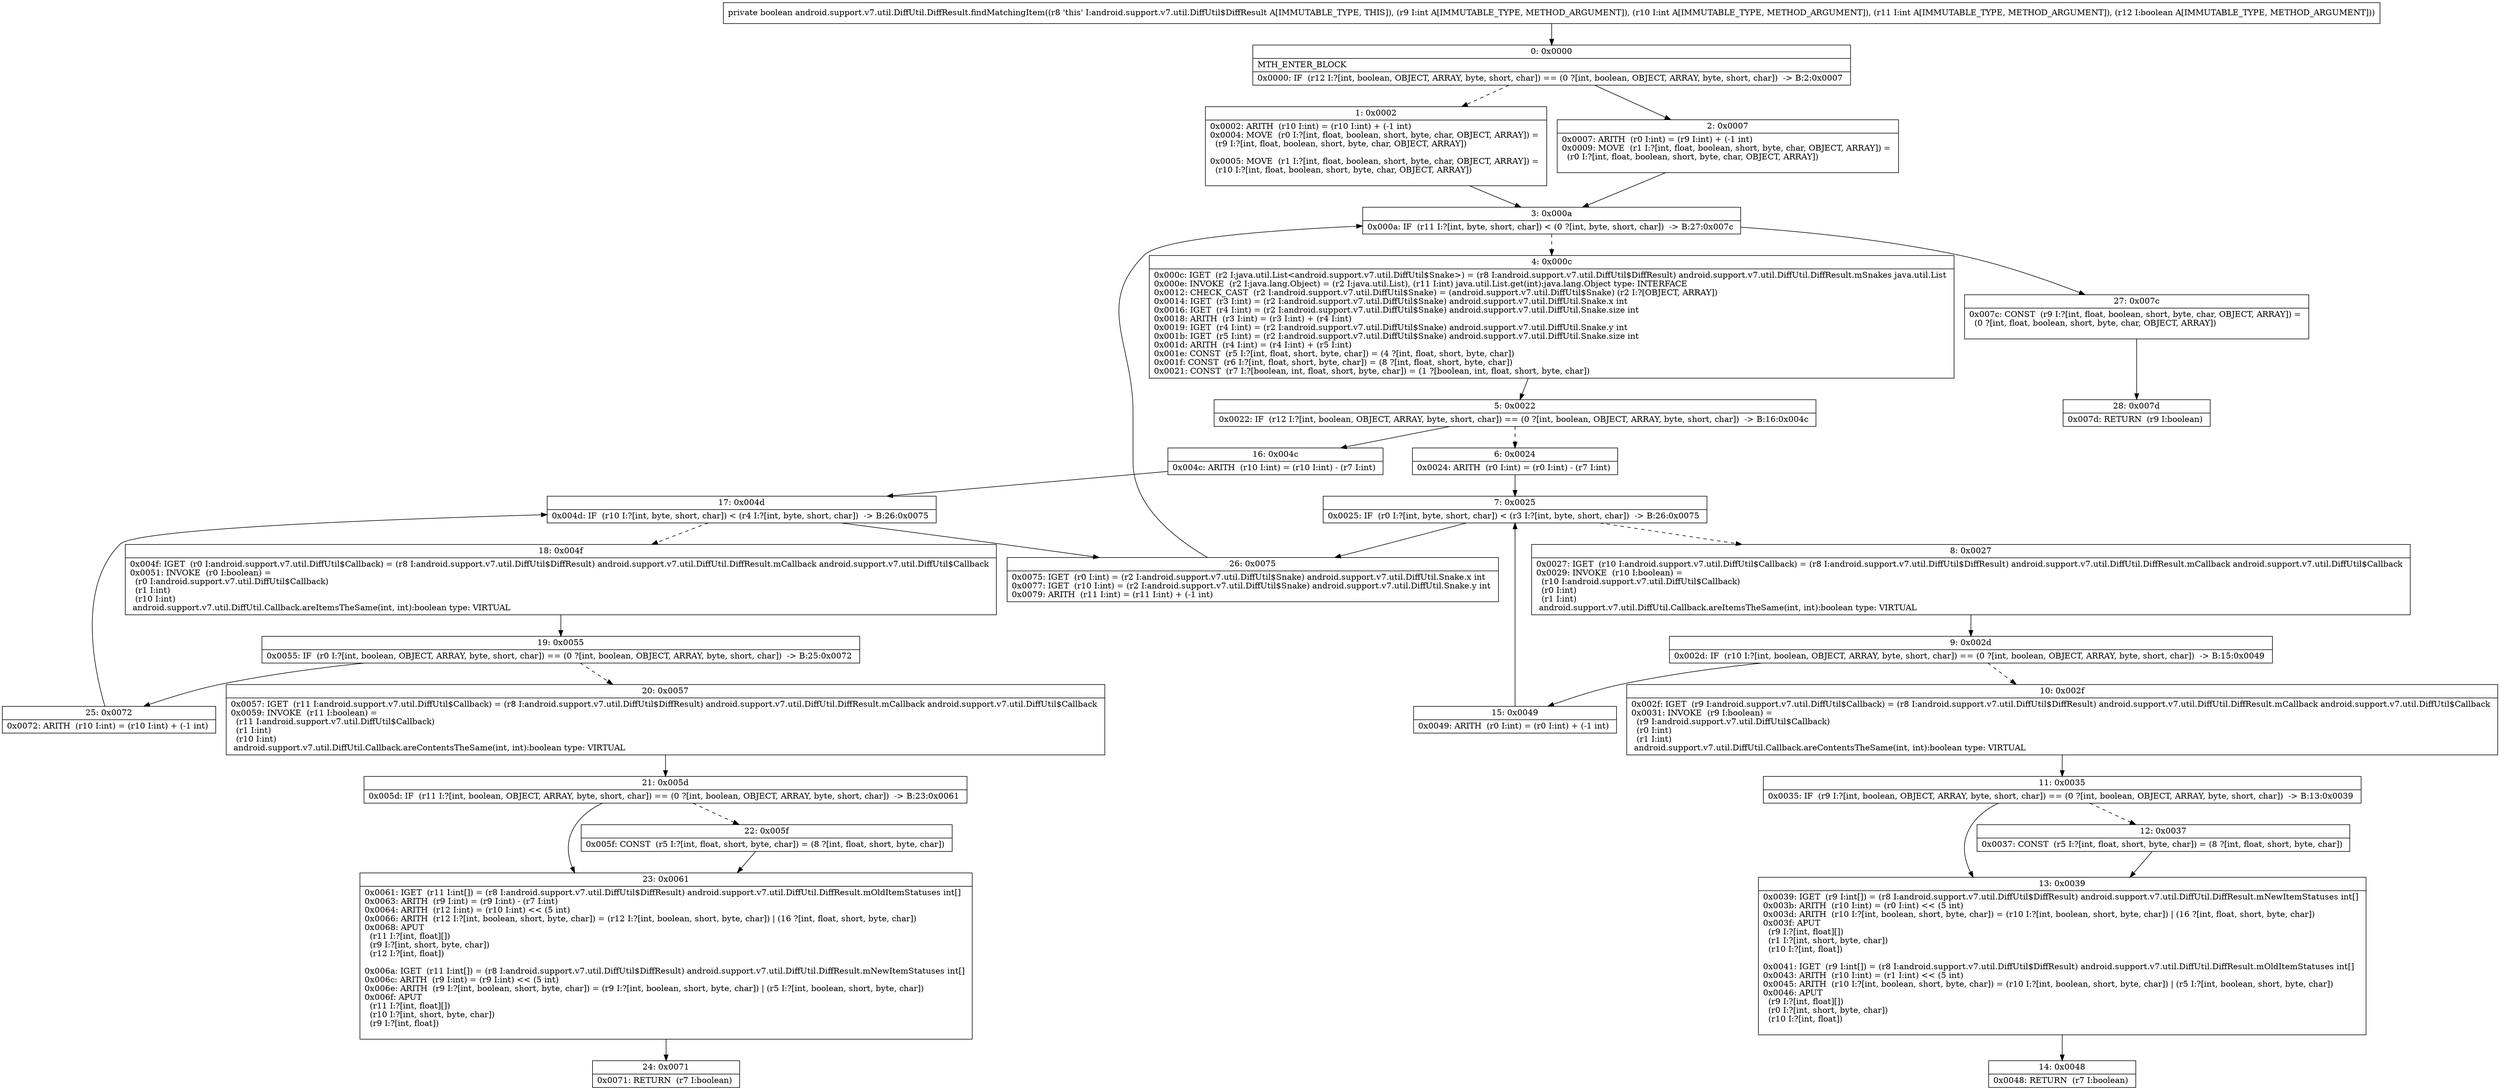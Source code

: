 digraph "CFG forandroid.support.v7.util.DiffUtil.DiffResult.findMatchingItem(IIIZ)Z" {
Node_0 [shape=record,label="{0\:\ 0x0000|MTH_ENTER_BLOCK\l|0x0000: IF  (r12 I:?[int, boolean, OBJECT, ARRAY, byte, short, char]) == (0 ?[int, boolean, OBJECT, ARRAY, byte, short, char])  \-\> B:2:0x0007 \l}"];
Node_1 [shape=record,label="{1\:\ 0x0002|0x0002: ARITH  (r10 I:int) = (r10 I:int) + (\-1 int) \l0x0004: MOVE  (r0 I:?[int, float, boolean, short, byte, char, OBJECT, ARRAY]) = \l  (r9 I:?[int, float, boolean, short, byte, char, OBJECT, ARRAY])\l \l0x0005: MOVE  (r1 I:?[int, float, boolean, short, byte, char, OBJECT, ARRAY]) = \l  (r10 I:?[int, float, boolean, short, byte, char, OBJECT, ARRAY])\l \l}"];
Node_2 [shape=record,label="{2\:\ 0x0007|0x0007: ARITH  (r0 I:int) = (r9 I:int) + (\-1 int) \l0x0009: MOVE  (r1 I:?[int, float, boolean, short, byte, char, OBJECT, ARRAY]) = \l  (r0 I:?[int, float, boolean, short, byte, char, OBJECT, ARRAY])\l \l}"];
Node_3 [shape=record,label="{3\:\ 0x000a|0x000a: IF  (r11 I:?[int, byte, short, char]) \< (0 ?[int, byte, short, char])  \-\> B:27:0x007c \l}"];
Node_4 [shape=record,label="{4\:\ 0x000c|0x000c: IGET  (r2 I:java.util.List\<android.support.v7.util.DiffUtil$Snake\>) = (r8 I:android.support.v7.util.DiffUtil$DiffResult) android.support.v7.util.DiffUtil.DiffResult.mSnakes java.util.List \l0x000e: INVOKE  (r2 I:java.lang.Object) = (r2 I:java.util.List), (r11 I:int) java.util.List.get(int):java.lang.Object type: INTERFACE \l0x0012: CHECK_CAST  (r2 I:android.support.v7.util.DiffUtil$Snake) = (android.support.v7.util.DiffUtil$Snake) (r2 I:?[OBJECT, ARRAY]) \l0x0014: IGET  (r3 I:int) = (r2 I:android.support.v7.util.DiffUtil$Snake) android.support.v7.util.DiffUtil.Snake.x int \l0x0016: IGET  (r4 I:int) = (r2 I:android.support.v7.util.DiffUtil$Snake) android.support.v7.util.DiffUtil.Snake.size int \l0x0018: ARITH  (r3 I:int) = (r3 I:int) + (r4 I:int) \l0x0019: IGET  (r4 I:int) = (r2 I:android.support.v7.util.DiffUtil$Snake) android.support.v7.util.DiffUtil.Snake.y int \l0x001b: IGET  (r5 I:int) = (r2 I:android.support.v7.util.DiffUtil$Snake) android.support.v7.util.DiffUtil.Snake.size int \l0x001d: ARITH  (r4 I:int) = (r4 I:int) + (r5 I:int) \l0x001e: CONST  (r5 I:?[int, float, short, byte, char]) = (4 ?[int, float, short, byte, char]) \l0x001f: CONST  (r6 I:?[int, float, short, byte, char]) = (8 ?[int, float, short, byte, char]) \l0x0021: CONST  (r7 I:?[boolean, int, float, short, byte, char]) = (1 ?[boolean, int, float, short, byte, char]) \l}"];
Node_5 [shape=record,label="{5\:\ 0x0022|0x0022: IF  (r12 I:?[int, boolean, OBJECT, ARRAY, byte, short, char]) == (0 ?[int, boolean, OBJECT, ARRAY, byte, short, char])  \-\> B:16:0x004c \l}"];
Node_6 [shape=record,label="{6\:\ 0x0024|0x0024: ARITH  (r0 I:int) = (r0 I:int) \- (r7 I:int) \l}"];
Node_7 [shape=record,label="{7\:\ 0x0025|0x0025: IF  (r0 I:?[int, byte, short, char]) \< (r3 I:?[int, byte, short, char])  \-\> B:26:0x0075 \l}"];
Node_8 [shape=record,label="{8\:\ 0x0027|0x0027: IGET  (r10 I:android.support.v7.util.DiffUtil$Callback) = (r8 I:android.support.v7.util.DiffUtil$DiffResult) android.support.v7.util.DiffUtil.DiffResult.mCallback android.support.v7.util.DiffUtil$Callback \l0x0029: INVOKE  (r10 I:boolean) = \l  (r10 I:android.support.v7.util.DiffUtil$Callback)\l  (r0 I:int)\l  (r1 I:int)\l android.support.v7.util.DiffUtil.Callback.areItemsTheSame(int, int):boolean type: VIRTUAL \l}"];
Node_9 [shape=record,label="{9\:\ 0x002d|0x002d: IF  (r10 I:?[int, boolean, OBJECT, ARRAY, byte, short, char]) == (0 ?[int, boolean, OBJECT, ARRAY, byte, short, char])  \-\> B:15:0x0049 \l}"];
Node_10 [shape=record,label="{10\:\ 0x002f|0x002f: IGET  (r9 I:android.support.v7.util.DiffUtil$Callback) = (r8 I:android.support.v7.util.DiffUtil$DiffResult) android.support.v7.util.DiffUtil.DiffResult.mCallback android.support.v7.util.DiffUtil$Callback \l0x0031: INVOKE  (r9 I:boolean) = \l  (r9 I:android.support.v7.util.DiffUtil$Callback)\l  (r0 I:int)\l  (r1 I:int)\l android.support.v7.util.DiffUtil.Callback.areContentsTheSame(int, int):boolean type: VIRTUAL \l}"];
Node_11 [shape=record,label="{11\:\ 0x0035|0x0035: IF  (r9 I:?[int, boolean, OBJECT, ARRAY, byte, short, char]) == (0 ?[int, boolean, OBJECT, ARRAY, byte, short, char])  \-\> B:13:0x0039 \l}"];
Node_12 [shape=record,label="{12\:\ 0x0037|0x0037: CONST  (r5 I:?[int, float, short, byte, char]) = (8 ?[int, float, short, byte, char]) \l}"];
Node_13 [shape=record,label="{13\:\ 0x0039|0x0039: IGET  (r9 I:int[]) = (r8 I:android.support.v7.util.DiffUtil$DiffResult) android.support.v7.util.DiffUtil.DiffResult.mNewItemStatuses int[] \l0x003b: ARITH  (r10 I:int) = (r0 I:int) \<\< (5 int) \l0x003d: ARITH  (r10 I:?[int, boolean, short, byte, char]) = (r10 I:?[int, boolean, short, byte, char]) \| (16 ?[int, float, short, byte, char]) \l0x003f: APUT  \l  (r9 I:?[int, float][])\l  (r1 I:?[int, short, byte, char])\l  (r10 I:?[int, float])\l \l0x0041: IGET  (r9 I:int[]) = (r8 I:android.support.v7.util.DiffUtil$DiffResult) android.support.v7.util.DiffUtil.DiffResult.mOldItemStatuses int[] \l0x0043: ARITH  (r10 I:int) = (r1 I:int) \<\< (5 int) \l0x0045: ARITH  (r10 I:?[int, boolean, short, byte, char]) = (r10 I:?[int, boolean, short, byte, char]) \| (r5 I:?[int, boolean, short, byte, char]) \l0x0046: APUT  \l  (r9 I:?[int, float][])\l  (r0 I:?[int, short, byte, char])\l  (r10 I:?[int, float])\l \l}"];
Node_14 [shape=record,label="{14\:\ 0x0048|0x0048: RETURN  (r7 I:boolean) \l}"];
Node_15 [shape=record,label="{15\:\ 0x0049|0x0049: ARITH  (r0 I:int) = (r0 I:int) + (\-1 int) \l}"];
Node_16 [shape=record,label="{16\:\ 0x004c|0x004c: ARITH  (r10 I:int) = (r10 I:int) \- (r7 I:int) \l}"];
Node_17 [shape=record,label="{17\:\ 0x004d|0x004d: IF  (r10 I:?[int, byte, short, char]) \< (r4 I:?[int, byte, short, char])  \-\> B:26:0x0075 \l}"];
Node_18 [shape=record,label="{18\:\ 0x004f|0x004f: IGET  (r0 I:android.support.v7.util.DiffUtil$Callback) = (r8 I:android.support.v7.util.DiffUtil$DiffResult) android.support.v7.util.DiffUtil.DiffResult.mCallback android.support.v7.util.DiffUtil$Callback \l0x0051: INVOKE  (r0 I:boolean) = \l  (r0 I:android.support.v7.util.DiffUtil$Callback)\l  (r1 I:int)\l  (r10 I:int)\l android.support.v7.util.DiffUtil.Callback.areItemsTheSame(int, int):boolean type: VIRTUAL \l}"];
Node_19 [shape=record,label="{19\:\ 0x0055|0x0055: IF  (r0 I:?[int, boolean, OBJECT, ARRAY, byte, short, char]) == (0 ?[int, boolean, OBJECT, ARRAY, byte, short, char])  \-\> B:25:0x0072 \l}"];
Node_20 [shape=record,label="{20\:\ 0x0057|0x0057: IGET  (r11 I:android.support.v7.util.DiffUtil$Callback) = (r8 I:android.support.v7.util.DiffUtil$DiffResult) android.support.v7.util.DiffUtil.DiffResult.mCallback android.support.v7.util.DiffUtil$Callback \l0x0059: INVOKE  (r11 I:boolean) = \l  (r11 I:android.support.v7.util.DiffUtil$Callback)\l  (r1 I:int)\l  (r10 I:int)\l android.support.v7.util.DiffUtil.Callback.areContentsTheSame(int, int):boolean type: VIRTUAL \l}"];
Node_21 [shape=record,label="{21\:\ 0x005d|0x005d: IF  (r11 I:?[int, boolean, OBJECT, ARRAY, byte, short, char]) == (0 ?[int, boolean, OBJECT, ARRAY, byte, short, char])  \-\> B:23:0x0061 \l}"];
Node_22 [shape=record,label="{22\:\ 0x005f|0x005f: CONST  (r5 I:?[int, float, short, byte, char]) = (8 ?[int, float, short, byte, char]) \l}"];
Node_23 [shape=record,label="{23\:\ 0x0061|0x0061: IGET  (r11 I:int[]) = (r8 I:android.support.v7.util.DiffUtil$DiffResult) android.support.v7.util.DiffUtil.DiffResult.mOldItemStatuses int[] \l0x0063: ARITH  (r9 I:int) = (r9 I:int) \- (r7 I:int) \l0x0064: ARITH  (r12 I:int) = (r10 I:int) \<\< (5 int) \l0x0066: ARITH  (r12 I:?[int, boolean, short, byte, char]) = (r12 I:?[int, boolean, short, byte, char]) \| (16 ?[int, float, short, byte, char]) \l0x0068: APUT  \l  (r11 I:?[int, float][])\l  (r9 I:?[int, short, byte, char])\l  (r12 I:?[int, float])\l \l0x006a: IGET  (r11 I:int[]) = (r8 I:android.support.v7.util.DiffUtil$DiffResult) android.support.v7.util.DiffUtil.DiffResult.mNewItemStatuses int[] \l0x006c: ARITH  (r9 I:int) = (r9 I:int) \<\< (5 int) \l0x006e: ARITH  (r9 I:?[int, boolean, short, byte, char]) = (r9 I:?[int, boolean, short, byte, char]) \| (r5 I:?[int, boolean, short, byte, char]) \l0x006f: APUT  \l  (r11 I:?[int, float][])\l  (r10 I:?[int, short, byte, char])\l  (r9 I:?[int, float])\l \l}"];
Node_24 [shape=record,label="{24\:\ 0x0071|0x0071: RETURN  (r7 I:boolean) \l}"];
Node_25 [shape=record,label="{25\:\ 0x0072|0x0072: ARITH  (r10 I:int) = (r10 I:int) + (\-1 int) \l}"];
Node_26 [shape=record,label="{26\:\ 0x0075|0x0075: IGET  (r0 I:int) = (r2 I:android.support.v7.util.DiffUtil$Snake) android.support.v7.util.DiffUtil.Snake.x int \l0x0077: IGET  (r10 I:int) = (r2 I:android.support.v7.util.DiffUtil$Snake) android.support.v7.util.DiffUtil.Snake.y int \l0x0079: ARITH  (r11 I:int) = (r11 I:int) + (\-1 int) \l}"];
Node_27 [shape=record,label="{27\:\ 0x007c|0x007c: CONST  (r9 I:?[int, float, boolean, short, byte, char, OBJECT, ARRAY]) = \l  (0 ?[int, float, boolean, short, byte, char, OBJECT, ARRAY])\l \l}"];
Node_28 [shape=record,label="{28\:\ 0x007d|0x007d: RETURN  (r9 I:boolean) \l}"];
MethodNode[shape=record,label="{private boolean android.support.v7.util.DiffUtil.DiffResult.findMatchingItem((r8 'this' I:android.support.v7.util.DiffUtil$DiffResult A[IMMUTABLE_TYPE, THIS]), (r9 I:int A[IMMUTABLE_TYPE, METHOD_ARGUMENT]), (r10 I:int A[IMMUTABLE_TYPE, METHOD_ARGUMENT]), (r11 I:int A[IMMUTABLE_TYPE, METHOD_ARGUMENT]), (r12 I:boolean A[IMMUTABLE_TYPE, METHOD_ARGUMENT])) }"];
MethodNode -> Node_0;
Node_0 -> Node_1[style=dashed];
Node_0 -> Node_2;
Node_1 -> Node_3;
Node_2 -> Node_3;
Node_3 -> Node_4[style=dashed];
Node_3 -> Node_27;
Node_4 -> Node_5;
Node_5 -> Node_6[style=dashed];
Node_5 -> Node_16;
Node_6 -> Node_7;
Node_7 -> Node_8[style=dashed];
Node_7 -> Node_26;
Node_8 -> Node_9;
Node_9 -> Node_10[style=dashed];
Node_9 -> Node_15;
Node_10 -> Node_11;
Node_11 -> Node_12[style=dashed];
Node_11 -> Node_13;
Node_12 -> Node_13;
Node_13 -> Node_14;
Node_15 -> Node_7;
Node_16 -> Node_17;
Node_17 -> Node_18[style=dashed];
Node_17 -> Node_26;
Node_18 -> Node_19;
Node_19 -> Node_20[style=dashed];
Node_19 -> Node_25;
Node_20 -> Node_21;
Node_21 -> Node_22[style=dashed];
Node_21 -> Node_23;
Node_22 -> Node_23;
Node_23 -> Node_24;
Node_25 -> Node_17;
Node_26 -> Node_3;
Node_27 -> Node_28;
}

